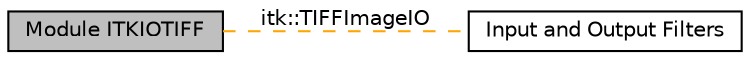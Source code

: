 digraph "Module ITKIOTIFF"
{
  edge [fontname="Helvetica",fontsize="10",labelfontname="Helvetica",labelfontsize="10"];
  node [fontname="Helvetica",fontsize="10",shape=box];
  rankdir=LR;
  Node2 [label="Input and Output Filters",height=0.2,width=0.4,color="black", fillcolor="white", style="filled",URL="$group__IOFilters.html",tooltip=" "];
  Node1 [label="Module ITKIOTIFF",height=0.2,width=0.4,color="black", fillcolor="grey75", style="filled", fontcolor="black",tooltip=" "];
  Node1->Node2 [shape=plaintext, label="itk::TIFFImageIO", color="orange", dir="none", style="dashed"];
}
